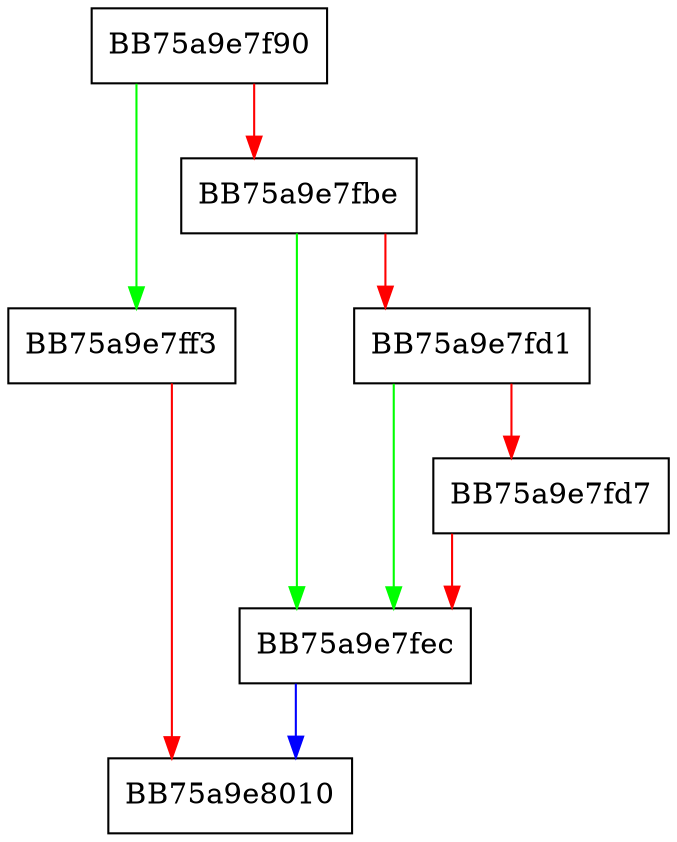 digraph UtilRegSetValue {
  node [shape="box"];
  graph [splines=ortho];
  BB75a9e7f90 -> BB75a9e7ff3 [color="green"];
  BB75a9e7f90 -> BB75a9e7fbe [color="red"];
  BB75a9e7fbe -> BB75a9e7fec [color="green"];
  BB75a9e7fbe -> BB75a9e7fd1 [color="red"];
  BB75a9e7fd1 -> BB75a9e7fec [color="green"];
  BB75a9e7fd1 -> BB75a9e7fd7 [color="red"];
  BB75a9e7fd7 -> BB75a9e7fec [color="red"];
  BB75a9e7fec -> BB75a9e8010 [color="blue"];
  BB75a9e7ff3 -> BB75a9e8010 [color="red"];
}